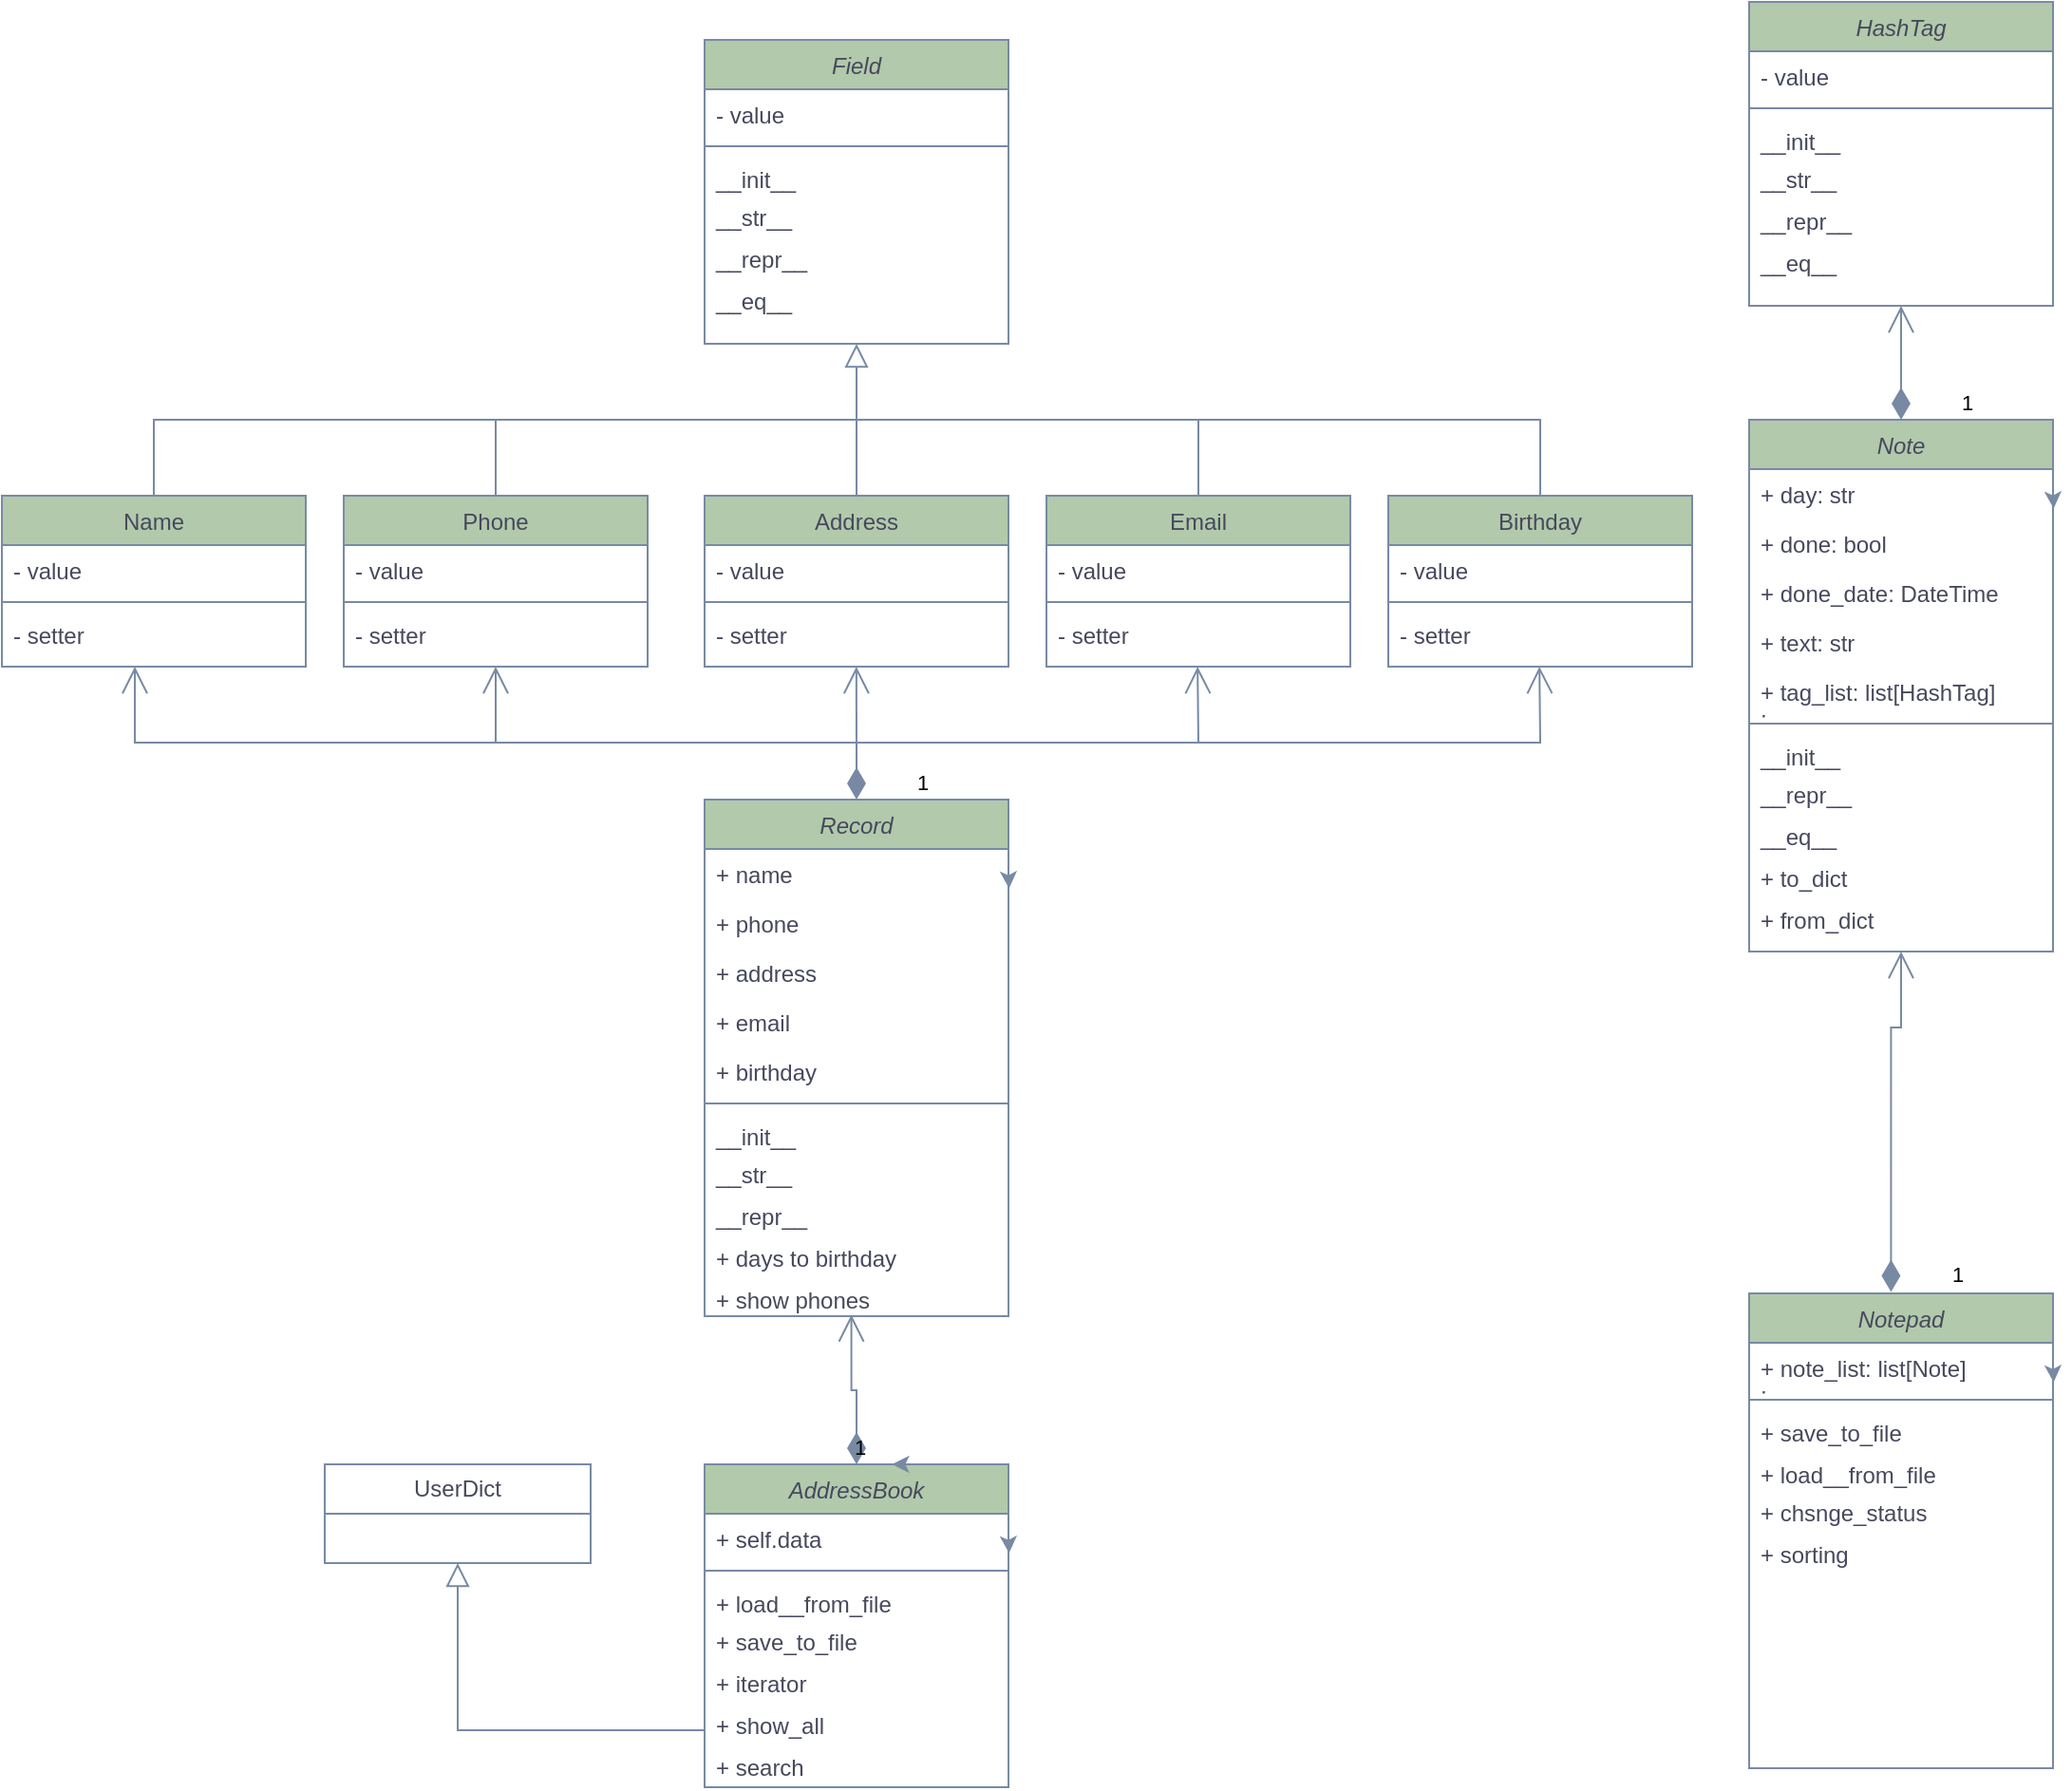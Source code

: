 <mxfile version="21.2.9" type="github">
  <diagram id="C5RBs43oDa-KdzZeNtuy" name="Page-1">
    <mxGraphModel dx="3500" dy="1933" grid="1" gridSize="10" guides="1" tooltips="1" connect="1" arrows="1" fold="1" page="1" pageScale="1" pageWidth="1920" pageHeight="1200" math="0" shadow="0">
      <root>
        <mxCell id="WIyWlLk6GJQsqaUBKTNV-0" />
        <mxCell id="WIyWlLk6GJQsqaUBKTNV-1" parent="WIyWlLk6GJQsqaUBKTNV-0" />
        <mxCell id="zkfFHV4jXpPFQw0GAbJ--0" value="Field" style="swimlane;fontStyle=2;align=center;verticalAlign=top;childLayout=stackLayout;horizontal=1;startSize=26;horizontalStack=0;resizeParent=1;resizeLast=0;collapsible=1;marginBottom=0;rounded=0;shadow=0;strokeWidth=1;labelBackgroundColor=none;fillColor=#B2C9AB;strokeColor=#788AA3;fontColor=#46495D;" parent="WIyWlLk6GJQsqaUBKTNV-1" vertex="1">
          <mxGeometry x="820" y="110" width="160" height="160" as="geometry">
            <mxRectangle x="220" y="120" width="160" height="26" as="alternateBounds" />
          </mxGeometry>
        </mxCell>
        <mxCell id="zkfFHV4jXpPFQw0GAbJ--1" value="- value" style="text;align=left;verticalAlign=top;spacingLeft=4;spacingRight=4;overflow=hidden;rotatable=0;points=[[0,0.5],[1,0.5]];portConstraint=eastwest;labelBackgroundColor=none;fontColor=#46495D;" parent="zkfFHV4jXpPFQw0GAbJ--0" vertex="1">
          <mxGeometry y="26" width="160" height="26" as="geometry" />
        </mxCell>
        <mxCell id="zkfFHV4jXpPFQw0GAbJ--4" value="" style="line;html=1;strokeWidth=1;align=left;verticalAlign=middle;spacingTop=-1;spacingLeft=3;spacingRight=3;rotatable=0;labelPosition=right;points=[];portConstraint=eastwest;labelBackgroundColor=none;fillColor=#B2C9AB;strokeColor=#788AA3;fontColor=#46495D;" parent="zkfFHV4jXpPFQw0GAbJ--0" vertex="1">
          <mxGeometry y="52" width="160" height="8" as="geometry" />
        </mxCell>
        <mxCell id="zkfFHV4jXpPFQw0GAbJ--5" value="__init__" style="text;align=left;verticalAlign=top;spacingLeft=4;spacingRight=4;overflow=hidden;rotatable=0;points=[[0,0.5],[1,0.5]];portConstraint=eastwest;labelBackgroundColor=none;fontColor=#46495D;" parent="zkfFHV4jXpPFQw0GAbJ--0" vertex="1">
          <mxGeometry y="60" width="160" height="20" as="geometry" />
        </mxCell>
        <mxCell id="XwKdDiRWk-MrCDP72uAd-5" value="__str__" style="text;align=left;verticalAlign=top;spacingLeft=4;spacingRight=4;overflow=hidden;rotatable=0;points=[[0,0.5],[1,0.5]];portConstraint=eastwest;labelBackgroundColor=none;fontColor=#46495D;" vertex="1" parent="zkfFHV4jXpPFQw0GAbJ--0">
          <mxGeometry y="80" width="160" height="22" as="geometry" />
        </mxCell>
        <mxCell id="XwKdDiRWk-MrCDP72uAd-7" value="__repr__" style="text;align=left;verticalAlign=top;spacingLeft=4;spacingRight=4;overflow=hidden;rotatable=0;points=[[0,0.5],[1,0.5]];portConstraint=eastwest;labelBackgroundColor=none;fontColor=#46495D;" vertex="1" parent="zkfFHV4jXpPFQw0GAbJ--0">
          <mxGeometry y="102" width="160" height="22" as="geometry" />
        </mxCell>
        <mxCell id="XwKdDiRWk-MrCDP72uAd-8" value="__eq__" style="text;align=left;verticalAlign=top;spacingLeft=4;spacingRight=4;overflow=hidden;rotatable=0;points=[[0,0.5],[1,0.5]];portConstraint=eastwest;labelBackgroundColor=none;fontColor=#46495D;" vertex="1" parent="zkfFHV4jXpPFQw0GAbJ--0">
          <mxGeometry y="124" width="160" height="22" as="geometry" />
        </mxCell>
        <mxCell id="zkfFHV4jXpPFQw0GAbJ--6" value="Name" style="swimlane;fontStyle=0;align=center;verticalAlign=top;childLayout=stackLayout;horizontal=1;startSize=26;horizontalStack=0;resizeParent=1;resizeLast=0;collapsible=1;marginBottom=0;rounded=0;shadow=0;strokeWidth=1;labelBackgroundColor=none;fillColor=#B2C9AB;strokeColor=#788AA3;fontColor=#46495D;" parent="WIyWlLk6GJQsqaUBKTNV-1" vertex="1">
          <mxGeometry x="450" y="350" width="160" height="90" as="geometry">
            <mxRectangle y="360" width="160" height="26" as="alternateBounds" />
          </mxGeometry>
        </mxCell>
        <mxCell id="zkfFHV4jXpPFQw0GAbJ--7" value="- value" style="text;align=left;verticalAlign=top;spacingLeft=4;spacingRight=4;overflow=hidden;rotatable=0;points=[[0,0.5],[1,0.5]];portConstraint=eastwest;labelBackgroundColor=none;fontColor=#46495D;" parent="zkfFHV4jXpPFQw0GAbJ--6" vertex="1">
          <mxGeometry y="26" width="160" height="26" as="geometry" />
        </mxCell>
        <mxCell id="zkfFHV4jXpPFQw0GAbJ--9" value="" style="line;html=1;strokeWidth=1;align=left;verticalAlign=middle;spacingTop=-1;spacingLeft=3;spacingRight=3;rotatable=0;labelPosition=right;points=[];portConstraint=eastwest;labelBackgroundColor=none;fillColor=#B2C9AB;strokeColor=#788AA3;fontColor=#46495D;" parent="zkfFHV4jXpPFQw0GAbJ--6" vertex="1">
          <mxGeometry y="52" width="160" height="8" as="geometry" />
        </mxCell>
        <mxCell id="XwKdDiRWk-MrCDP72uAd-14" value="- setter" style="text;align=left;verticalAlign=top;spacingLeft=4;spacingRight=4;overflow=hidden;rotatable=0;points=[[0,0.5],[1,0.5]];portConstraint=eastwest;labelBackgroundColor=none;fontColor=#46495D;" vertex="1" parent="zkfFHV4jXpPFQw0GAbJ--6">
          <mxGeometry y="60" width="160" height="22" as="geometry" />
        </mxCell>
        <mxCell id="zkfFHV4jXpPFQw0GAbJ--12" value="" style="endArrow=block;endSize=10;endFill=0;shadow=0;strokeWidth=1;rounded=0;edgeStyle=elbowEdgeStyle;elbow=vertical;labelBackgroundColor=none;strokeColor=#788AA3;fontColor=default;" parent="WIyWlLk6GJQsqaUBKTNV-1" source="zkfFHV4jXpPFQw0GAbJ--6" target="zkfFHV4jXpPFQw0GAbJ--0" edge="1">
          <mxGeometry width="160" relative="1" as="geometry">
            <mxPoint x="650" y="193" as="sourcePoint" />
            <mxPoint x="650" y="193" as="targetPoint" />
          </mxGeometry>
        </mxCell>
        <mxCell id="zkfFHV4jXpPFQw0GAbJ--13" value="Phone" style="swimlane;fontStyle=0;align=center;verticalAlign=top;childLayout=stackLayout;horizontal=1;startSize=26;horizontalStack=0;resizeParent=1;resizeLast=0;collapsible=1;marginBottom=0;rounded=0;shadow=0;strokeWidth=1;labelBackgroundColor=none;fillColor=#B2C9AB;strokeColor=#788AA3;fontColor=#46495D;" parent="WIyWlLk6GJQsqaUBKTNV-1" vertex="1">
          <mxGeometry x="630" y="350" width="160" height="90" as="geometry">
            <mxRectangle x="340" y="380" width="170" height="26" as="alternateBounds" />
          </mxGeometry>
        </mxCell>
        <mxCell id="zkfFHV4jXpPFQw0GAbJ--14" value="- value" style="text;align=left;verticalAlign=top;spacingLeft=4;spacingRight=4;overflow=hidden;rotatable=0;points=[[0,0.5],[1,0.5]];portConstraint=eastwest;labelBackgroundColor=none;fontColor=#46495D;" parent="zkfFHV4jXpPFQw0GAbJ--13" vertex="1">
          <mxGeometry y="26" width="160" height="26" as="geometry" />
        </mxCell>
        <mxCell id="zkfFHV4jXpPFQw0GAbJ--15" value="" style="line;html=1;strokeWidth=1;align=left;verticalAlign=middle;spacingTop=-1;spacingLeft=3;spacingRight=3;rotatable=0;labelPosition=right;points=[];portConstraint=eastwest;labelBackgroundColor=none;fillColor=#B2C9AB;strokeColor=#788AA3;fontColor=#46495D;" parent="zkfFHV4jXpPFQw0GAbJ--13" vertex="1">
          <mxGeometry y="52" width="160" height="8" as="geometry" />
        </mxCell>
        <mxCell id="XwKdDiRWk-MrCDP72uAd-13" value="- setter" style="text;align=left;verticalAlign=top;spacingLeft=4;spacingRight=4;overflow=hidden;rotatable=0;points=[[0,0.5],[1,0.5]];portConstraint=eastwest;labelBackgroundColor=none;fontColor=#46495D;" vertex="1" parent="zkfFHV4jXpPFQw0GAbJ--13">
          <mxGeometry y="60" width="160" height="22" as="geometry" />
        </mxCell>
        <mxCell id="zkfFHV4jXpPFQw0GAbJ--16" value="" style="endArrow=none;endSize=10;endFill=0;shadow=0;strokeWidth=1;rounded=0;edgeStyle=elbowEdgeStyle;elbow=vertical;labelBackgroundColor=none;strokeColor=#788AA3;fontColor=default;" parent="WIyWlLk6GJQsqaUBKTNV-1" source="zkfFHV4jXpPFQw0GAbJ--13" edge="1">
          <mxGeometry width="160" relative="1" as="geometry">
            <mxPoint x="660" y="363" as="sourcePoint" />
            <mxPoint x="710" y="310" as="targetPoint" />
          </mxGeometry>
        </mxCell>
        <mxCell id="XwKdDiRWk-MrCDP72uAd-10" style="edgeStyle=orthogonalEdgeStyle;rounded=0;orthogonalLoop=1;jettySize=auto;html=1;exitX=0.5;exitY=0;exitDx=0;exitDy=0;endArrow=none;endFill=0;labelBackgroundColor=none;strokeColor=#788AA3;fontColor=default;" edge="1" parent="WIyWlLk6GJQsqaUBKTNV-1" source="zkfFHV4jXpPFQw0GAbJ--17">
          <mxGeometry relative="1" as="geometry">
            <mxPoint x="750" y="310" as="targetPoint" />
            <Array as="points">
              <mxPoint x="900" y="310" />
            </Array>
          </mxGeometry>
        </mxCell>
        <mxCell id="zkfFHV4jXpPFQw0GAbJ--17" value="Address" style="swimlane;fontStyle=0;align=center;verticalAlign=top;childLayout=stackLayout;horizontal=1;startSize=26;horizontalStack=0;resizeParent=1;resizeLast=0;collapsible=1;marginBottom=0;rounded=0;shadow=0;strokeWidth=1;labelBackgroundColor=none;fillColor=#B2C9AB;strokeColor=#788AA3;fontColor=#46495D;" parent="WIyWlLk6GJQsqaUBKTNV-1" vertex="1">
          <mxGeometry x="820" y="350" width="160" height="90" as="geometry">
            <mxRectangle x="550" y="140" width="160" height="26" as="alternateBounds" />
          </mxGeometry>
        </mxCell>
        <mxCell id="zkfFHV4jXpPFQw0GAbJ--21" value="- value" style="text;align=left;verticalAlign=top;spacingLeft=4;spacingRight=4;overflow=hidden;rotatable=0;points=[[0,0.5],[1,0.5]];portConstraint=eastwest;rounded=0;shadow=0;html=0;labelBackgroundColor=none;fontColor=#46495D;" parent="zkfFHV4jXpPFQw0GAbJ--17" vertex="1">
          <mxGeometry y="26" width="160" height="26" as="geometry" />
        </mxCell>
        <mxCell id="zkfFHV4jXpPFQw0GAbJ--23" value="" style="line;html=1;strokeWidth=1;align=left;verticalAlign=middle;spacingTop=-1;spacingLeft=3;spacingRight=3;rotatable=0;labelPosition=right;points=[];portConstraint=eastwest;labelBackgroundColor=none;fillColor=#B2C9AB;strokeColor=#788AA3;fontColor=#46495D;" parent="zkfFHV4jXpPFQw0GAbJ--17" vertex="1">
          <mxGeometry y="52" width="160" height="8" as="geometry" />
        </mxCell>
        <mxCell id="XwKdDiRWk-MrCDP72uAd-15" value="- setter" style="text;align=left;verticalAlign=top;spacingLeft=4;spacingRight=4;overflow=hidden;rotatable=0;points=[[0,0.5],[1,0.5]];portConstraint=eastwest;labelBackgroundColor=none;fontColor=#46495D;" vertex="1" parent="zkfFHV4jXpPFQw0GAbJ--17">
          <mxGeometry y="60" width="160" height="22" as="geometry" />
        </mxCell>
        <mxCell id="XwKdDiRWk-MrCDP72uAd-16" value="Email" style="swimlane;fontStyle=0;align=center;verticalAlign=top;childLayout=stackLayout;horizontal=1;startSize=26;horizontalStack=0;resizeParent=1;resizeLast=0;collapsible=1;marginBottom=0;rounded=0;shadow=0;strokeWidth=1;labelBackgroundColor=none;fillColor=#B2C9AB;strokeColor=#788AA3;fontColor=#46495D;" vertex="1" parent="WIyWlLk6GJQsqaUBKTNV-1">
          <mxGeometry x="1000" y="350" width="160" height="90" as="geometry">
            <mxRectangle x="550" y="140" width="160" height="26" as="alternateBounds" />
          </mxGeometry>
        </mxCell>
        <mxCell id="XwKdDiRWk-MrCDP72uAd-17" value="- value" style="text;align=left;verticalAlign=top;spacingLeft=4;spacingRight=4;overflow=hidden;rotatable=0;points=[[0,0.5],[1,0.5]];portConstraint=eastwest;rounded=0;shadow=0;html=0;labelBackgroundColor=none;fontColor=#46495D;" vertex="1" parent="XwKdDiRWk-MrCDP72uAd-16">
          <mxGeometry y="26" width="160" height="26" as="geometry" />
        </mxCell>
        <mxCell id="XwKdDiRWk-MrCDP72uAd-18" value="" style="line;html=1;strokeWidth=1;align=left;verticalAlign=middle;spacingTop=-1;spacingLeft=3;spacingRight=3;rotatable=0;labelPosition=right;points=[];portConstraint=eastwest;labelBackgroundColor=none;fillColor=#B2C9AB;strokeColor=#788AA3;fontColor=#46495D;" vertex="1" parent="XwKdDiRWk-MrCDP72uAd-16">
          <mxGeometry y="52" width="160" height="8" as="geometry" />
        </mxCell>
        <mxCell id="XwKdDiRWk-MrCDP72uAd-19" value="- setter" style="text;align=left;verticalAlign=top;spacingLeft=4;spacingRight=4;overflow=hidden;rotatable=0;points=[[0,0.5],[1,0.5]];portConstraint=eastwest;labelBackgroundColor=none;fontColor=#46495D;" vertex="1" parent="XwKdDiRWk-MrCDP72uAd-16">
          <mxGeometry y="60" width="160" height="22" as="geometry" />
        </mxCell>
        <mxCell id="XwKdDiRWk-MrCDP72uAd-20" value="Birthday" style="swimlane;fontStyle=0;align=center;verticalAlign=top;childLayout=stackLayout;horizontal=1;startSize=26;horizontalStack=0;resizeParent=1;resizeLast=0;collapsible=1;marginBottom=0;rounded=0;shadow=0;strokeWidth=1;labelBackgroundColor=none;fillColor=#B2C9AB;strokeColor=#788AA3;fontColor=#46495D;" vertex="1" parent="WIyWlLk6GJQsqaUBKTNV-1">
          <mxGeometry x="1180" y="350" width="160" height="90" as="geometry">
            <mxRectangle x="550" y="140" width="160" height="26" as="alternateBounds" />
          </mxGeometry>
        </mxCell>
        <mxCell id="XwKdDiRWk-MrCDP72uAd-21" value="- value" style="text;align=left;verticalAlign=top;spacingLeft=4;spacingRight=4;overflow=hidden;rotatable=0;points=[[0,0.5],[1,0.5]];portConstraint=eastwest;rounded=0;shadow=0;html=0;labelBackgroundColor=none;fontColor=#46495D;" vertex="1" parent="XwKdDiRWk-MrCDP72uAd-20">
          <mxGeometry y="26" width="160" height="26" as="geometry" />
        </mxCell>
        <mxCell id="XwKdDiRWk-MrCDP72uAd-22" value="" style="line;html=1;strokeWidth=1;align=left;verticalAlign=middle;spacingTop=-1;spacingLeft=3;spacingRight=3;rotatable=0;labelPosition=right;points=[];portConstraint=eastwest;labelBackgroundColor=none;fillColor=#B2C9AB;strokeColor=#788AA3;fontColor=#46495D;" vertex="1" parent="XwKdDiRWk-MrCDP72uAd-20">
          <mxGeometry y="52" width="160" height="8" as="geometry" />
        </mxCell>
        <mxCell id="XwKdDiRWk-MrCDP72uAd-23" value="- setter" style="text;align=left;verticalAlign=top;spacingLeft=4;spacingRight=4;overflow=hidden;rotatable=0;points=[[0,0.5],[1,0.5]];portConstraint=eastwest;labelBackgroundColor=none;fontColor=#46495D;" vertex="1" parent="XwKdDiRWk-MrCDP72uAd-20">
          <mxGeometry y="60" width="160" height="22" as="geometry" />
        </mxCell>
        <mxCell id="XwKdDiRWk-MrCDP72uAd-24" style="edgeStyle=orthogonalEdgeStyle;rounded=0;orthogonalLoop=1;jettySize=auto;html=1;exitX=0.5;exitY=0;exitDx=0;exitDy=0;endArrow=none;endFill=0;labelBackgroundColor=none;strokeColor=#788AA3;fontColor=default;" edge="1" parent="WIyWlLk6GJQsqaUBKTNV-1">
          <mxGeometry relative="1" as="geometry">
            <mxPoint x="900" y="310" as="targetPoint" />
            <mxPoint x="1100" y="350" as="sourcePoint" />
            <Array as="points">
              <mxPoint x="1080" y="350" />
              <mxPoint x="1080" y="310" />
            </Array>
          </mxGeometry>
        </mxCell>
        <mxCell id="XwKdDiRWk-MrCDP72uAd-25" style="edgeStyle=orthogonalEdgeStyle;rounded=0;orthogonalLoop=1;jettySize=auto;html=1;exitX=0.5;exitY=0;exitDx=0;exitDy=0;endArrow=none;endFill=0;labelBackgroundColor=none;strokeColor=#788AA3;fontColor=default;" edge="1" parent="WIyWlLk6GJQsqaUBKTNV-1" source="XwKdDiRWk-MrCDP72uAd-20">
          <mxGeometry relative="1" as="geometry">
            <mxPoint x="1070" y="310" as="targetPoint" />
            <mxPoint x="1290" y="350" as="sourcePoint" />
            <Array as="points">
              <mxPoint x="1260" y="310" />
            </Array>
          </mxGeometry>
        </mxCell>
        <mxCell id="XwKdDiRWk-MrCDP72uAd-27" value="Record" style="swimlane;fontStyle=2;align=center;verticalAlign=top;childLayout=stackLayout;horizontal=1;startSize=26;horizontalStack=0;resizeParent=1;resizeLast=0;collapsible=1;marginBottom=0;rounded=0;shadow=0;strokeWidth=1;labelBackgroundColor=none;fillColor=#B2C9AB;strokeColor=#788AA3;fontColor=#46495D;" vertex="1" parent="WIyWlLk6GJQsqaUBKTNV-1">
          <mxGeometry x="820" y="510" width="160" height="272" as="geometry">
            <mxRectangle x="380" y="410" width="160" height="26" as="alternateBounds" />
          </mxGeometry>
        </mxCell>
        <mxCell id="XwKdDiRWk-MrCDP72uAd-28" value="+ name" style="text;align=left;verticalAlign=top;spacingLeft=4;spacingRight=4;overflow=hidden;rotatable=0;points=[[0,0.5],[1,0.5]];portConstraint=eastwest;labelBackgroundColor=none;fontColor=#46495D;" vertex="1" parent="XwKdDiRWk-MrCDP72uAd-27">
          <mxGeometry y="26" width="160" height="26" as="geometry" />
        </mxCell>
        <mxCell id="XwKdDiRWk-MrCDP72uAd-42" value="+ phone" style="text;align=left;verticalAlign=top;spacingLeft=4;spacingRight=4;overflow=hidden;rotatable=0;points=[[0,0.5],[1,0.5]];portConstraint=eastwest;labelBackgroundColor=none;fontColor=#46495D;" vertex="1" parent="XwKdDiRWk-MrCDP72uAd-27">
          <mxGeometry y="52" width="160" height="26" as="geometry" />
        </mxCell>
        <mxCell id="XwKdDiRWk-MrCDP72uAd-63" value="+ address" style="text;align=left;verticalAlign=top;spacingLeft=4;spacingRight=4;overflow=hidden;rotatable=0;points=[[0,0.5],[1,0.5]];portConstraint=eastwest;labelBackgroundColor=none;fontColor=#46495D;" vertex="1" parent="XwKdDiRWk-MrCDP72uAd-27">
          <mxGeometry y="78" width="160" height="26" as="geometry" />
        </mxCell>
        <mxCell id="XwKdDiRWk-MrCDP72uAd-64" value="+ email" style="text;align=left;verticalAlign=top;spacingLeft=4;spacingRight=4;overflow=hidden;rotatable=0;points=[[0,0.5],[1,0.5]];portConstraint=eastwest;labelBackgroundColor=none;fontColor=#46495D;" vertex="1" parent="XwKdDiRWk-MrCDP72uAd-27">
          <mxGeometry y="104" width="160" height="26" as="geometry" />
        </mxCell>
        <mxCell id="XwKdDiRWk-MrCDP72uAd-52" value="+ birthday" style="text;align=left;verticalAlign=top;spacingLeft=4;spacingRight=4;overflow=hidden;rotatable=0;points=[[0,0.5],[1,0.5]];portConstraint=eastwest;labelBackgroundColor=none;fontColor=#46495D;" vertex="1" parent="XwKdDiRWk-MrCDP72uAd-27">
          <mxGeometry y="130" width="160" height="26" as="geometry" />
        </mxCell>
        <mxCell id="XwKdDiRWk-MrCDP72uAd-29" value="" style="line;html=1;strokeWidth=1;align=left;verticalAlign=middle;spacingTop=-1;spacingLeft=3;spacingRight=3;rotatable=0;labelPosition=right;points=[];portConstraint=eastwest;labelBackgroundColor=none;fillColor=#B2C9AB;strokeColor=#788AA3;fontColor=#46495D;" vertex="1" parent="XwKdDiRWk-MrCDP72uAd-27">
          <mxGeometry y="156" width="160" height="8" as="geometry" />
        </mxCell>
        <mxCell id="XwKdDiRWk-MrCDP72uAd-30" value="__init__" style="text;align=left;verticalAlign=top;spacingLeft=4;spacingRight=4;overflow=hidden;rotatable=0;points=[[0,0.5],[1,0.5]];portConstraint=eastwest;labelBackgroundColor=none;fontColor=#46495D;" vertex="1" parent="XwKdDiRWk-MrCDP72uAd-27">
          <mxGeometry y="164" width="160" height="20" as="geometry" />
        </mxCell>
        <mxCell id="XwKdDiRWk-MrCDP72uAd-31" value="__str__" style="text;align=left;verticalAlign=top;spacingLeft=4;spacingRight=4;overflow=hidden;rotatable=0;points=[[0,0.5],[1,0.5]];portConstraint=eastwest;labelBackgroundColor=none;fontColor=#46495D;" vertex="1" parent="XwKdDiRWk-MrCDP72uAd-27">
          <mxGeometry y="184" width="160" height="22" as="geometry" />
        </mxCell>
        <mxCell id="XwKdDiRWk-MrCDP72uAd-32" value="__repr__" style="text;align=left;verticalAlign=top;spacingLeft=4;spacingRight=4;overflow=hidden;rotatable=0;points=[[0,0.5],[1,0.5]];portConstraint=eastwest;labelBackgroundColor=none;fontColor=#46495D;" vertex="1" parent="XwKdDiRWk-MrCDP72uAd-27">
          <mxGeometry y="206" width="160" height="22" as="geometry" />
        </mxCell>
        <mxCell id="XwKdDiRWk-MrCDP72uAd-65" value="+ days to birthday" style="text;align=left;verticalAlign=top;spacingLeft=4;spacingRight=4;overflow=hidden;rotatable=0;points=[[0,0.5],[1,0.5]];portConstraint=eastwest;labelBackgroundColor=none;fontColor=#46495D;" vertex="1" parent="XwKdDiRWk-MrCDP72uAd-27">
          <mxGeometry y="228" width="160" height="22" as="geometry" />
        </mxCell>
        <mxCell id="XwKdDiRWk-MrCDP72uAd-33" value="+ show phones" style="text;align=left;verticalAlign=top;spacingLeft=4;spacingRight=4;overflow=hidden;rotatable=0;points=[[0,0.5],[1,0.5]];portConstraint=eastwest;labelBackgroundColor=none;fontColor=#46495D;" vertex="1" parent="XwKdDiRWk-MrCDP72uAd-27">
          <mxGeometry y="250" width="160" height="22" as="geometry" />
        </mxCell>
        <mxCell id="XwKdDiRWk-MrCDP72uAd-34" style="edgeStyle=orthogonalEdgeStyle;rounded=0;orthogonalLoop=1;jettySize=auto;html=1;exitX=1;exitY=0.5;exitDx=0;exitDy=0;entryX=1.002;entryY=0.8;entryDx=0;entryDy=0;entryPerimeter=0;labelBackgroundColor=none;strokeColor=#788AA3;fontColor=default;" edge="1" parent="XwKdDiRWk-MrCDP72uAd-27" source="XwKdDiRWk-MrCDP72uAd-28" target="XwKdDiRWk-MrCDP72uAd-28">
          <mxGeometry relative="1" as="geometry" />
        </mxCell>
        <mxCell id="XwKdDiRWk-MrCDP72uAd-36" value="1" style="endArrow=open;html=1;endSize=12;startArrow=diamondThin;startSize=14;startFill=1;edgeStyle=orthogonalEdgeStyle;align=left;verticalAlign=bottom;rounded=0;exitX=0.5;exitY=0;exitDx=0;exitDy=0;labelBackgroundColor=none;strokeColor=#788AA3;fontColor=default;" edge="1" parent="WIyWlLk6GJQsqaUBKTNV-1" source="XwKdDiRWk-MrCDP72uAd-27">
          <mxGeometry x="-1" y="-30" relative="1" as="geometry">
            <mxPoint x="880" y="340" as="sourcePoint" />
            <mxPoint x="520" y="440" as="targetPoint" />
            <Array as="points">
              <mxPoint x="900" y="480" />
              <mxPoint x="520" y="480" />
            </Array>
            <mxPoint as="offset" />
          </mxGeometry>
        </mxCell>
        <mxCell id="XwKdDiRWk-MrCDP72uAd-38" value="" style="endArrow=open;endFill=1;endSize=12;html=1;rounded=0;entryX=0.5;entryY=1;entryDx=0;entryDy=0;labelBackgroundColor=none;strokeColor=#788AA3;fontColor=default;" edge="1" parent="WIyWlLk6GJQsqaUBKTNV-1" target="zkfFHV4jXpPFQw0GAbJ--13">
          <mxGeometry width="160" relative="1" as="geometry">
            <mxPoint x="710" y="480" as="sourcePoint" />
            <mxPoint x="790" y="450" as="targetPoint" />
          </mxGeometry>
        </mxCell>
        <mxCell id="XwKdDiRWk-MrCDP72uAd-39" value="" style="endArrow=open;endFill=1;endSize=12;html=1;rounded=0;entryX=0.5;entryY=1;entryDx=0;entryDy=0;labelBackgroundColor=none;strokeColor=#788AA3;fontColor=default;" edge="1" parent="WIyWlLk6GJQsqaUBKTNV-1">
          <mxGeometry width="160" relative="1" as="geometry">
            <mxPoint x="900" y="490" as="sourcePoint" />
            <mxPoint x="899.92" y="440" as="targetPoint" />
          </mxGeometry>
        </mxCell>
        <mxCell id="XwKdDiRWk-MrCDP72uAd-40" value="" style="endArrow=open;endFill=1;endSize=12;html=1;rounded=0;entryX=0.5;entryY=1;entryDx=0;entryDy=0;labelBackgroundColor=none;strokeColor=#788AA3;fontColor=default;" edge="1" parent="WIyWlLk6GJQsqaUBKTNV-1">
          <mxGeometry width="160" relative="1" as="geometry">
            <mxPoint x="900" y="480" as="sourcePoint" />
            <mxPoint x="1079.58" y="440" as="targetPoint" />
            <Array as="points">
              <mxPoint x="1080" y="480" />
            </Array>
          </mxGeometry>
        </mxCell>
        <mxCell id="XwKdDiRWk-MrCDP72uAd-41" value="" style="endArrow=open;endFill=1;endSize=12;html=1;rounded=0;entryX=0.5;entryY=1;entryDx=0;entryDy=0;labelBackgroundColor=none;strokeColor=#788AA3;fontColor=default;" edge="1" parent="WIyWlLk6GJQsqaUBKTNV-1">
          <mxGeometry width="160" relative="1" as="geometry">
            <mxPoint x="1080" y="480" as="sourcePoint" />
            <mxPoint x="1259.58" y="440" as="targetPoint" />
            <Array as="points">
              <mxPoint x="1260" y="480" />
            </Array>
          </mxGeometry>
        </mxCell>
        <mxCell id="XwKdDiRWk-MrCDP72uAd-66" value="AddressBook" style="swimlane;fontStyle=2;align=center;verticalAlign=top;childLayout=stackLayout;horizontal=1;startSize=26;horizontalStack=0;resizeParent=1;resizeLast=0;collapsible=1;marginBottom=0;rounded=0;shadow=0;strokeWidth=1;labelBackgroundColor=none;fillColor=#B2C9AB;strokeColor=#788AA3;fontColor=#46495D;" vertex="1" parent="WIyWlLk6GJQsqaUBKTNV-1">
          <mxGeometry x="820" y="860" width="160" height="170" as="geometry">
            <mxRectangle x="220" y="120" width="160" height="26" as="alternateBounds" />
          </mxGeometry>
        </mxCell>
        <mxCell id="XwKdDiRWk-MrCDP72uAd-67" value="+ self.data" style="text;align=left;verticalAlign=top;spacingLeft=4;spacingRight=4;overflow=hidden;rotatable=0;points=[[0,0.5],[1,0.5]];portConstraint=eastwest;labelBackgroundColor=none;fontColor=#46495D;" vertex="1" parent="XwKdDiRWk-MrCDP72uAd-66">
          <mxGeometry y="26" width="160" height="26" as="geometry" />
        </mxCell>
        <mxCell id="XwKdDiRWk-MrCDP72uAd-72" value="" style="line;html=1;strokeWidth=1;align=left;verticalAlign=middle;spacingTop=-1;spacingLeft=3;spacingRight=3;rotatable=0;labelPosition=right;points=[];portConstraint=eastwest;labelBackgroundColor=none;fillColor=#B2C9AB;strokeColor=#788AA3;fontColor=#46495D;" vertex="1" parent="XwKdDiRWk-MrCDP72uAd-66">
          <mxGeometry y="52" width="160" height="8" as="geometry" />
        </mxCell>
        <mxCell id="XwKdDiRWk-MrCDP72uAd-73" value="+ load__from_file" style="text;align=left;verticalAlign=top;spacingLeft=4;spacingRight=4;overflow=hidden;rotatable=0;points=[[0,0.5],[1,0.5]];portConstraint=eastwest;labelBackgroundColor=none;fontColor=#46495D;" vertex="1" parent="XwKdDiRWk-MrCDP72uAd-66">
          <mxGeometry y="60" width="160" height="20" as="geometry" />
        </mxCell>
        <mxCell id="XwKdDiRWk-MrCDP72uAd-74" value="+ save_to_file" style="text;align=left;verticalAlign=top;spacingLeft=4;spacingRight=4;overflow=hidden;rotatable=0;points=[[0,0.5],[1,0.5]];portConstraint=eastwest;labelBackgroundColor=none;fontColor=#46495D;" vertex="1" parent="XwKdDiRWk-MrCDP72uAd-66">
          <mxGeometry y="80" width="160" height="22" as="geometry" />
        </mxCell>
        <mxCell id="XwKdDiRWk-MrCDP72uAd-75" value="+ iterator" style="text;align=left;verticalAlign=top;spacingLeft=4;spacingRight=4;overflow=hidden;rotatable=0;points=[[0,0.5],[1,0.5]];portConstraint=eastwest;labelBackgroundColor=none;fontColor=#46495D;" vertex="1" parent="XwKdDiRWk-MrCDP72uAd-66">
          <mxGeometry y="102" width="160" height="22" as="geometry" />
        </mxCell>
        <mxCell id="XwKdDiRWk-MrCDP72uAd-76" value="+ show_all" style="text;align=left;verticalAlign=top;spacingLeft=4;spacingRight=4;overflow=hidden;rotatable=0;points=[[0,0.5],[1,0.5]];portConstraint=eastwest;labelBackgroundColor=none;fontColor=#46495D;" vertex="1" parent="XwKdDiRWk-MrCDP72uAd-66">
          <mxGeometry y="124" width="160" height="22" as="geometry" />
        </mxCell>
        <mxCell id="XwKdDiRWk-MrCDP72uAd-77" value="+ search" style="text;align=left;verticalAlign=top;spacingLeft=4;spacingRight=4;overflow=hidden;rotatable=0;points=[[0,0.5],[1,0.5]];portConstraint=eastwest;labelBackgroundColor=none;fontColor=#46495D;" vertex="1" parent="XwKdDiRWk-MrCDP72uAd-66">
          <mxGeometry y="146" width="160" height="22" as="geometry" />
        </mxCell>
        <mxCell id="XwKdDiRWk-MrCDP72uAd-78" style="edgeStyle=orthogonalEdgeStyle;rounded=0;orthogonalLoop=1;jettySize=auto;html=1;exitX=1;exitY=0.5;exitDx=0;exitDy=0;entryX=1.002;entryY=0.8;entryDx=0;entryDy=0;entryPerimeter=0;labelBackgroundColor=none;strokeColor=#788AA3;fontColor=default;" edge="1" parent="XwKdDiRWk-MrCDP72uAd-66" source="XwKdDiRWk-MrCDP72uAd-67" target="XwKdDiRWk-MrCDP72uAd-67">
          <mxGeometry relative="1" as="geometry" />
        </mxCell>
        <mxCell id="XwKdDiRWk-MrCDP72uAd-80" value="1" style="endArrow=open;html=1;endSize=12;startArrow=diamondThin;startSize=14;startFill=1;edgeStyle=orthogonalEdgeStyle;align=left;verticalAlign=bottom;rounded=0;entryX=0.483;entryY=0.967;entryDx=0;entryDy=0;entryPerimeter=0;exitX=0.5;exitY=0;exitDx=0;exitDy=0;labelBackgroundColor=none;strokeColor=#788AA3;fontColor=default;" edge="1" parent="WIyWlLk6GJQsqaUBKTNV-1" source="XwKdDiRWk-MrCDP72uAd-66" target="XwKdDiRWk-MrCDP72uAd-33">
          <mxGeometry x="-1" y="3" relative="1" as="geometry">
            <mxPoint x="880" y="830" as="sourcePoint" />
            <mxPoint x="1040" y="830" as="targetPoint" />
            <Array as="points">
              <mxPoint x="900" y="821" />
              <mxPoint x="897" y="821" />
            </Array>
          </mxGeometry>
        </mxCell>
        <mxCell id="XwKdDiRWk-MrCDP72uAd-81" style="edgeStyle=orthogonalEdgeStyle;rounded=0;orthogonalLoop=1;jettySize=auto;html=1;exitX=0.75;exitY=0;exitDx=0;exitDy=0;entryX=0.617;entryY=-0.005;entryDx=0;entryDy=0;entryPerimeter=0;labelBackgroundColor=none;strokeColor=#788AA3;fontColor=default;" edge="1" parent="WIyWlLk6GJQsqaUBKTNV-1" source="XwKdDiRWk-MrCDP72uAd-66" target="XwKdDiRWk-MrCDP72uAd-66">
          <mxGeometry relative="1" as="geometry" />
        </mxCell>
        <mxCell id="XwKdDiRWk-MrCDP72uAd-82" value="UserDict" style="swimlane;fontStyle=0;childLayout=stackLayout;horizontal=1;startSize=26;fillColor=none;horizontalStack=0;resizeParent=1;resizeParentMax=0;resizeLast=0;collapsible=1;marginBottom=0;whiteSpace=wrap;html=1;labelBackgroundColor=none;strokeColor=#788AA3;fontColor=#46495D;" vertex="1" parent="WIyWlLk6GJQsqaUBKTNV-1">
          <mxGeometry x="620" y="860" width="140" height="52" as="geometry" />
        </mxCell>
        <mxCell id="XwKdDiRWk-MrCDP72uAd-86" value="" style="endArrow=block;endSize=10;endFill=0;shadow=0;strokeWidth=1;rounded=0;edgeStyle=elbowEdgeStyle;elbow=vertical;entryX=0.5;entryY=1;entryDx=0;entryDy=0;exitX=0;exitY=0.5;exitDx=0;exitDy=0;labelBackgroundColor=none;strokeColor=#788AA3;fontColor=default;" edge="1" parent="WIyWlLk6GJQsqaUBKTNV-1" target="XwKdDiRWk-MrCDP72uAd-82">
          <mxGeometry width="160" relative="1" as="geometry">
            <mxPoint x="820" y="925" as="sourcePoint" />
            <mxPoint x="810" y="560" as="targetPoint" />
            <Array as="points">
              <mxPoint x="760" y="1000" />
            </Array>
          </mxGeometry>
        </mxCell>
        <mxCell id="XwKdDiRWk-MrCDP72uAd-99" value="HashTag" style="swimlane;fontStyle=2;align=center;verticalAlign=top;childLayout=stackLayout;horizontal=1;startSize=26;horizontalStack=0;resizeParent=1;resizeLast=0;collapsible=1;marginBottom=0;rounded=0;shadow=0;strokeWidth=1;labelBackgroundColor=none;fillColor=#B2C9AB;strokeColor=#788AA3;fontColor=#46495D;" vertex="1" parent="WIyWlLk6GJQsqaUBKTNV-1">
          <mxGeometry x="1370" y="90" width="160" height="160" as="geometry">
            <mxRectangle x="220" y="120" width="160" height="26" as="alternateBounds" />
          </mxGeometry>
        </mxCell>
        <mxCell id="XwKdDiRWk-MrCDP72uAd-100" value="- value" style="text;align=left;verticalAlign=top;spacingLeft=4;spacingRight=4;overflow=hidden;rotatable=0;points=[[0,0.5],[1,0.5]];portConstraint=eastwest;labelBackgroundColor=none;fontColor=#46495D;" vertex="1" parent="XwKdDiRWk-MrCDP72uAd-99">
          <mxGeometry y="26" width="160" height="26" as="geometry" />
        </mxCell>
        <mxCell id="XwKdDiRWk-MrCDP72uAd-101" value="" style="line;html=1;strokeWidth=1;align=left;verticalAlign=middle;spacingTop=-1;spacingLeft=3;spacingRight=3;rotatable=0;labelPosition=right;points=[];portConstraint=eastwest;labelBackgroundColor=none;fillColor=#B2C9AB;strokeColor=#788AA3;fontColor=#46495D;" vertex="1" parent="XwKdDiRWk-MrCDP72uAd-99">
          <mxGeometry y="52" width="160" height="8" as="geometry" />
        </mxCell>
        <mxCell id="XwKdDiRWk-MrCDP72uAd-102" value="__init__" style="text;align=left;verticalAlign=top;spacingLeft=4;spacingRight=4;overflow=hidden;rotatable=0;points=[[0,0.5],[1,0.5]];portConstraint=eastwest;labelBackgroundColor=none;fontColor=#46495D;" vertex="1" parent="XwKdDiRWk-MrCDP72uAd-99">
          <mxGeometry y="60" width="160" height="20" as="geometry" />
        </mxCell>
        <mxCell id="XwKdDiRWk-MrCDP72uAd-103" value="__str__" style="text;align=left;verticalAlign=top;spacingLeft=4;spacingRight=4;overflow=hidden;rotatable=0;points=[[0,0.5],[1,0.5]];portConstraint=eastwest;labelBackgroundColor=none;fontColor=#46495D;" vertex="1" parent="XwKdDiRWk-MrCDP72uAd-99">
          <mxGeometry y="80" width="160" height="22" as="geometry" />
        </mxCell>
        <mxCell id="XwKdDiRWk-MrCDP72uAd-104" value="__repr__" style="text;align=left;verticalAlign=top;spacingLeft=4;spacingRight=4;overflow=hidden;rotatable=0;points=[[0,0.5],[1,0.5]];portConstraint=eastwest;labelBackgroundColor=none;fontColor=#46495D;" vertex="1" parent="XwKdDiRWk-MrCDP72uAd-99">
          <mxGeometry y="102" width="160" height="22" as="geometry" />
        </mxCell>
        <mxCell id="XwKdDiRWk-MrCDP72uAd-105" value="__eq__" style="text;align=left;verticalAlign=top;spacingLeft=4;spacingRight=4;overflow=hidden;rotatable=0;points=[[0,0.5],[1,0.5]];portConstraint=eastwest;labelBackgroundColor=none;fontColor=#46495D;" vertex="1" parent="XwKdDiRWk-MrCDP72uAd-99">
          <mxGeometry y="124" width="160" height="22" as="geometry" />
        </mxCell>
        <mxCell id="XwKdDiRWk-MrCDP72uAd-110" value="1" style="endArrow=open;html=1;endSize=12;startArrow=diamondThin;startSize=14;startFill=1;edgeStyle=orthogonalEdgeStyle;align=left;verticalAlign=bottom;rounded=0;exitX=0.5;exitY=0;exitDx=0;exitDy=0;entryX=0.5;entryY=1;entryDx=0;entryDy=0;labelBackgroundColor=none;strokeColor=#788AA3;fontColor=default;" edge="1" parent="WIyWlLk6GJQsqaUBKTNV-1" target="XwKdDiRWk-MrCDP72uAd-99">
          <mxGeometry x="-1" y="-30" relative="1" as="geometry">
            <mxPoint x="1450" y="310" as="sourcePoint" />
            <mxPoint x="1070" y="240" as="targetPoint" />
            <Array as="points">
              <mxPoint x="1450" y="260" />
              <mxPoint x="1450" y="260" />
            </Array>
            <mxPoint as="offset" />
          </mxGeometry>
        </mxCell>
        <mxCell id="XwKdDiRWk-MrCDP72uAd-111" value="Note" style="swimlane;fontStyle=2;align=center;verticalAlign=top;childLayout=stackLayout;horizontal=1;startSize=26;horizontalStack=0;resizeParent=1;resizeLast=0;collapsible=1;marginBottom=0;rounded=0;shadow=0;strokeWidth=1;labelBackgroundColor=none;fillColor=#B2C9AB;strokeColor=#788AA3;fontColor=#46495D;" vertex="1" parent="WIyWlLk6GJQsqaUBKTNV-1">
          <mxGeometry x="1370" y="310" width="160" height="280" as="geometry">
            <mxRectangle x="380" y="410" width="160" height="26" as="alternateBounds" />
          </mxGeometry>
        </mxCell>
        <mxCell id="XwKdDiRWk-MrCDP72uAd-112" value="+ day: str" style="text;align=left;verticalAlign=top;spacingLeft=4;spacingRight=4;overflow=hidden;rotatable=0;points=[[0,0.5],[1,0.5]];portConstraint=eastwest;labelBackgroundColor=none;fontColor=#46495D;" vertex="1" parent="XwKdDiRWk-MrCDP72uAd-111">
          <mxGeometry y="26" width="160" height="26" as="geometry" />
        </mxCell>
        <mxCell id="XwKdDiRWk-MrCDP72uAd-113" value="+ done: bool" style="text;align=left;verticalAlign=top;spacingLeft=4;spacingRight=4;overflow=hidden;rotatable=0;points=[[0,0.5],[1,0.5]];portConstraint=eastwest;labelBackgroundColor=none;fontColor=#46495D;" vertex="1" parent="XwKdDiRWk-MrCDP72uAd-111">
          <mxGeometry y="52" width="160" height="26" as="geometry" />
        </mxCell>
        <mxCell id="XwKdDiRWk-MrCDP72uAd-114" value="+ done_date: DateTime" style="text;align=left;verticalAlign=top;spacingLeft=4;spacingRight=4;overflow=hidden;rotatable=0;points=[[0,0.5],[1,0.5]];portConstraint=eastwest;labelBackgroundColor=none;fontColor=#46495D;" vertex="1" parent="XwKdDiRWk-MrCDP72uAd-111">
          <mxGeometry y="78" width="160" height="26" as="geometry" />
        </mxCell>
        <mxCell id="XwKdDiRWk-MrCDP72uAd-115" value="+ text: str" style="text;align=left;verticalAlign=top;spacingLeft=4;spacingRight=4;overflow=hidden;rotatable=0;points=[[0,0.5],[1,0.5]];portConstraint=eastwest;labelBackgroundColor=none;fontColor=#46495D;" vertex="1" parent="XwKdDiRWk-MrCDP72uAd-111">
          <mxGeometry y="104" width="160" height="26" as="geometry" />
        </mxCell>
        <mxCell id="XwKdDiRWk-MrCDP72uAd-116" value="+ tag_list: list[HashTag] &#xa;;" style="text;align=left;verticalAlign=top;spacingLeft=4;spacingRight=4;overflow=hidden;rotatable=0;points=[[0,0.5],[1,0.5]];portConstraint=eastwest;labelBackgroundColor=none;fontColor=#46495D;" vertex="1" parent="XwKdDiRWk-MrCDP72uAd-111">
          <mxGeometry y="130" width="160" height="26" as="geometry" />
        </mxCell>
        <mxCell id="XwKdDiRWk-MrCDP72uAd-117" value="" style="line;html=1;strokeWidth=1;align=left;verticalAlign=middle;spacingTop=-1;spacingLeft=3;spacingRight=3;rotatable=0;labelPosition=right;points=[];portConstraint=eastwest;labelBackgroundColor=none;fillColor=#B2C9AB;strokeColor=#788AA3;fontColor=#46495D;" vertex="1" parent="XwKdDiRWk-MrCDP72uAd-111">
          <mxGeometry y="156" width="160" height="8" as="geometry" />
        </mxCell>
        <mxCell id="XwKdDiRWk-MrCDP72uAd-139" value="__init__" style="text;align=left;verticalAlign=top;spacingLeft=4;spacingRight=4;overflow=hidden;rotatable=0;points=[[0,0.5],[1,0.5]];portConstraint=eastwest;labelBackgroundColor=none;fontColor=#46495D;" vertex="1" parent="XwKdDiRWk-MrCDP72uAd-111">
          <mxGeometry y="164" width="160" height="20" as="geometry" />
        </mxCell>
        <mxCell id="XwKdDiRWk-MrCDP72uAd-140" value="__repr__" style="text;align=left;verticalAlign=top;spacingLeft=4;spacingRight=4;overflow=hidden;rotatable=0;points=[[0,0.5],[1,0.5]];portConstraint=eastwest;labelBackgroundColor=none;fontColor=#46495D;" vertex="1" parent="XwKdDiRWk-MrCDP72uAd-111">
          <mxGeometry y="184" width="160" height="22" as="geometry" />
        </mxCell>
        <mxCell id="XwKdDiRWk-MrCDP72uAd-141" value="__eq__" style="text;align=left;verticalAlign=top;spacingLeft=4;spacingRight=4;overflow=hidden;rotatable=0;points=[[0,0.5],[1,0.5]];portConstraint=eastwest;labelBackgroundColor=none;fontColor=#46495D;" vertex="1" parent="XwKdDiRWk-MrCDP72uAd-111">
          <mxGeometry y="206" width="160" height="22" as="geometry" />
        </mxCell>
        <mxCell id="XwKdDiRWk-MrCDP72uAd-121" value="+ to_dict" style="text;align=left;verticalAlign=top;spacingLeft=4;spacingRight=4;overflow=hidden;rotatable=0;points=[[0,0.5],[1,0.5]];portConstraint=eastwest;labelBackgroundColor=none;fontColor=#46495D;" vertex="1" parent="XwKdDiRWk-MrCDP72uAd-111">
          <mxGeometry y="228" width="160" height="22" as="geometry" />
        </mxCell>
        <mxCell id="XwKdDiRWk-MrCDP72uAd-122" value="+ from_dict" style="text;align=left;verticalAlign=top;spacingLeft=4;spacingRight=4;overflow=hidden;rotatable=0;points=[[0,0.5],[1,0.5]];portConstraint=eastwest;labelBackgroundColor=none;fontColor=#46495D;" vertex="1" parent="XwKdDiRWk-MrCDP72uAd-111">
          <mxGeometry y="250" width="160" height="22" as="geometry" />
        </mxCell>
        <mxCell id="XwKdDiRWk-MrCDP72uAd-123" style="edgeStyle=orthogonalEdgeStyle;rounded=0;orthogonalLoop=1;jettySize=auto;html=1;exitX=1;exitY=0.5;exitDx=0;exitDy=0;entryX=1.002;entryY=0.8;entryDx=0;entryDy=0;entryPerimeter=0;labelBackgroundColor=none;strokeColor=#788AA3;fontColor=default;" edge="1" parent="XwKdDiRWk-MrCDP72uAd-111" source="XwKdDiRWk-MrCDP72uAd-112" target="XwKdDiRWk-MrCDP72uAd-112">
          <mxGeometry relative="1" as="geometry" />
        </mxCell>
        <mxCell id="XwKdDiRWk-MrCDP72uAd-126" value="Notepad" style="swimlane;fontStyle=2;align=center;verticalAlign=top;childLayout=stackLayout;horizontal=1;startSize=26;horizontalStack=0;resizeParent=1;resizeLast=0;collapsible=1;marginBottom=0;rounded=0;shadow=0;strokeWidth=1;labelBackgroundColor=none;fillColor=#B2C9AB;strokeColor=#788AA3;fontColor=#46495D;" vertex="1" parent="WIyWlLk6GJQsqaUBKTNV-1">
          <mxGeometry x="1370" y="770" width="160" height="250" as="geometry">
            <mxRectangle x="380" y="410" width="160" height="26" as="alternateBounds" />
          </mxGeometry>
        </mxCell>
        <mxCell id="XwKdDiRWk-MrCDP72uAd-131" value="+ note_list: list[Note] &#xa;;" style="text;align=left;verticalAlign=top;spacingLeft=4;spacingRight=4;overflow=hidden;rotatable=0;points=[[0,0.5],[1,0.5]];portConstraint=eastwest;labelBackgroundColor=none;fontColor=#46495D;" vertex="1" parent="XwKdDiRWk-MrCDP72uAd-126">
          <mxGeometry y="26" width="160" height="26" as="geometry" />
        </mxCell>
        <mxCell id="XwKdDiRWk-MrCDP72uAd-132" value="" style="line;html=1;strokeWidth=1;align=left;verticalAlign=middle;spacingTop=-1;spacingLeft=3;spacingRight=3;rotatable=0;labelPosition=right;points=[];portConstraint=eastwest;labelBackgroundColor=none;fillColor=#B2C9AB;strokeColor=#788AA3;fontColor=#46495D;" vertex="1" parent="XwKdDiRWk-MrCDP72uAd-126">
          <mxGeometry y="52" width="160" height="8" as="geometry" />
        </mxCell>
        <mxCell id="XwKdDiRWk-MrCDP72uAd-133" value="+ save_to_file" style="text;align=left;verticalAlign=top;spacingLeft=4;spacingRight=4;overflow=hidden;rotatable=0;points=[[0,0.5],[1,0.5]];portConstraint=eastwest;labelBackgroundColor=none;fontColor=#46495D;" vertex="1" parent="XwKdDiRWk-MrCDP72uAd-126">
          <mxGeometry y="60" width="160" height="22" as="geometry" />
        </mxCell>
        <mxCell id="XwKdDiRWk-MrCDP72uAd-134" value="+ load__from_file" style="text;align=left;verticalAlign=top;spacingLeft=4;spacingRight=4;overflow=hidden;rotatable=0;points=[[0,0.5],[1,0.5]];portConstraint=eastwest;labelBackgroundColor=none;fontColor=#46495D;" vertex="1" parent="XwKdDiRWk-MrCDP72uAd-126">
          <mxGeometry y="82" width="160" height="20" as="geometry" />
        </mxCell>
        <mxCell id="XwKdDiRWk-MrCDP72uAd-135" value="+ chsnge_status" style="text;align=left;verticalAlign=top;spacingLeft=4;spacingRight=4;overflow=hidden;rotatable=0;points=[[0,0.5],[1,0.5]];portConstraint=eastwest;labelBackgroundColor=none;fontColor=#46495D;" vertex="1" parent="XwKdDiRWk-MrCDP72uAd-126">
          <mxGeometry y="102" width="160" height="22" as="geometry" />
        </mxCell>
        <mxCell id="XwKdDiRWk-MrCDP72uAd-136" value="+ sorting" style="text;align=left;verticalAlign=top;spacingLeft=4;spacingRight=4;overflow=hidden;rotatable=0;points=[[0,0.5],[1,0.5]];portConstraint=eastwest;labelBackgroundColor=none;fontColor=#46495D;" vertex="1" parent="XwKdDiRWk-MrCDP72uAd-126">
          <mxGeometry y="124" width="160" height="22" as="geometry" />
        </mxCell>
        <mxCell id="XwKdDiRWk-MrCDP72uAd-137" style="edgeStyle=orthogonalEdgeStyle;rounded=0;orthogonalLoop=1;jettySize=auto;html=1;exitX=1;exitY=0.5;exitDx=0;exitDy=0;entryX=1.002;entryY=0.8;entryDx=0;entryDy=0;entryPerimeter=0;labelBackgroundColor=none;strokeColor=#788AA3;fontColor=default;" edge="1" parent="XwKdDiRWk-MrCDP72uAd-126">
          <mxGeometry relative="1" as="geometry">
            <mxPoint x="160" y="39" as="sourcePoint" />
            <mxPoint x="160.32" y="46.8" as="targetPoint" />
          </mxGeometry>
        </mxCell>
        <mxCell id="XwKdDiRWk-MrCDP72uAd-138" value="1" style="endArrow=open;html=1;endSize=12;startArrow=diamondThin;startSize=14;startFill=1;edgeStyle=orthogonalEdgeStyle;align=left;verticalAlign=bottom;rounded=0;exitX=0.467;exitY=-0.003;exitDx=0;exitDy=0;exitPerimeter=0;entryX=0.5;entryY=1;entryDx=0;entryDy=0;labelBackgroundColor=none;strokeColor=#788AA3;fontColor=default;" edge="1" parent="WIyWlLk6GJQsqaUBKTNV-1" source="XwKdDiRWk-MrCDP72uAd-126" target="XwKdDiRWk-MrCDP72uAd-111">
          <mxGeometry x="-1" y="-30" relative="1" as="geometry">
            <mxPoint x="1449.76" y="620" as="sourcePoint" />
            <mxPoint x="1450" y="630" as="targetPoint" />
            <Array as="points">
              <mxPoint x="1445" y="630" />
              <mxPoint x="1450" y="630" />
            </Array>
            <mxPoint as="offset" />
          </mxGeometry>
        </mxCell>
      </root>
    </mxGraphModel>
  </diagram>
</mxfile>
